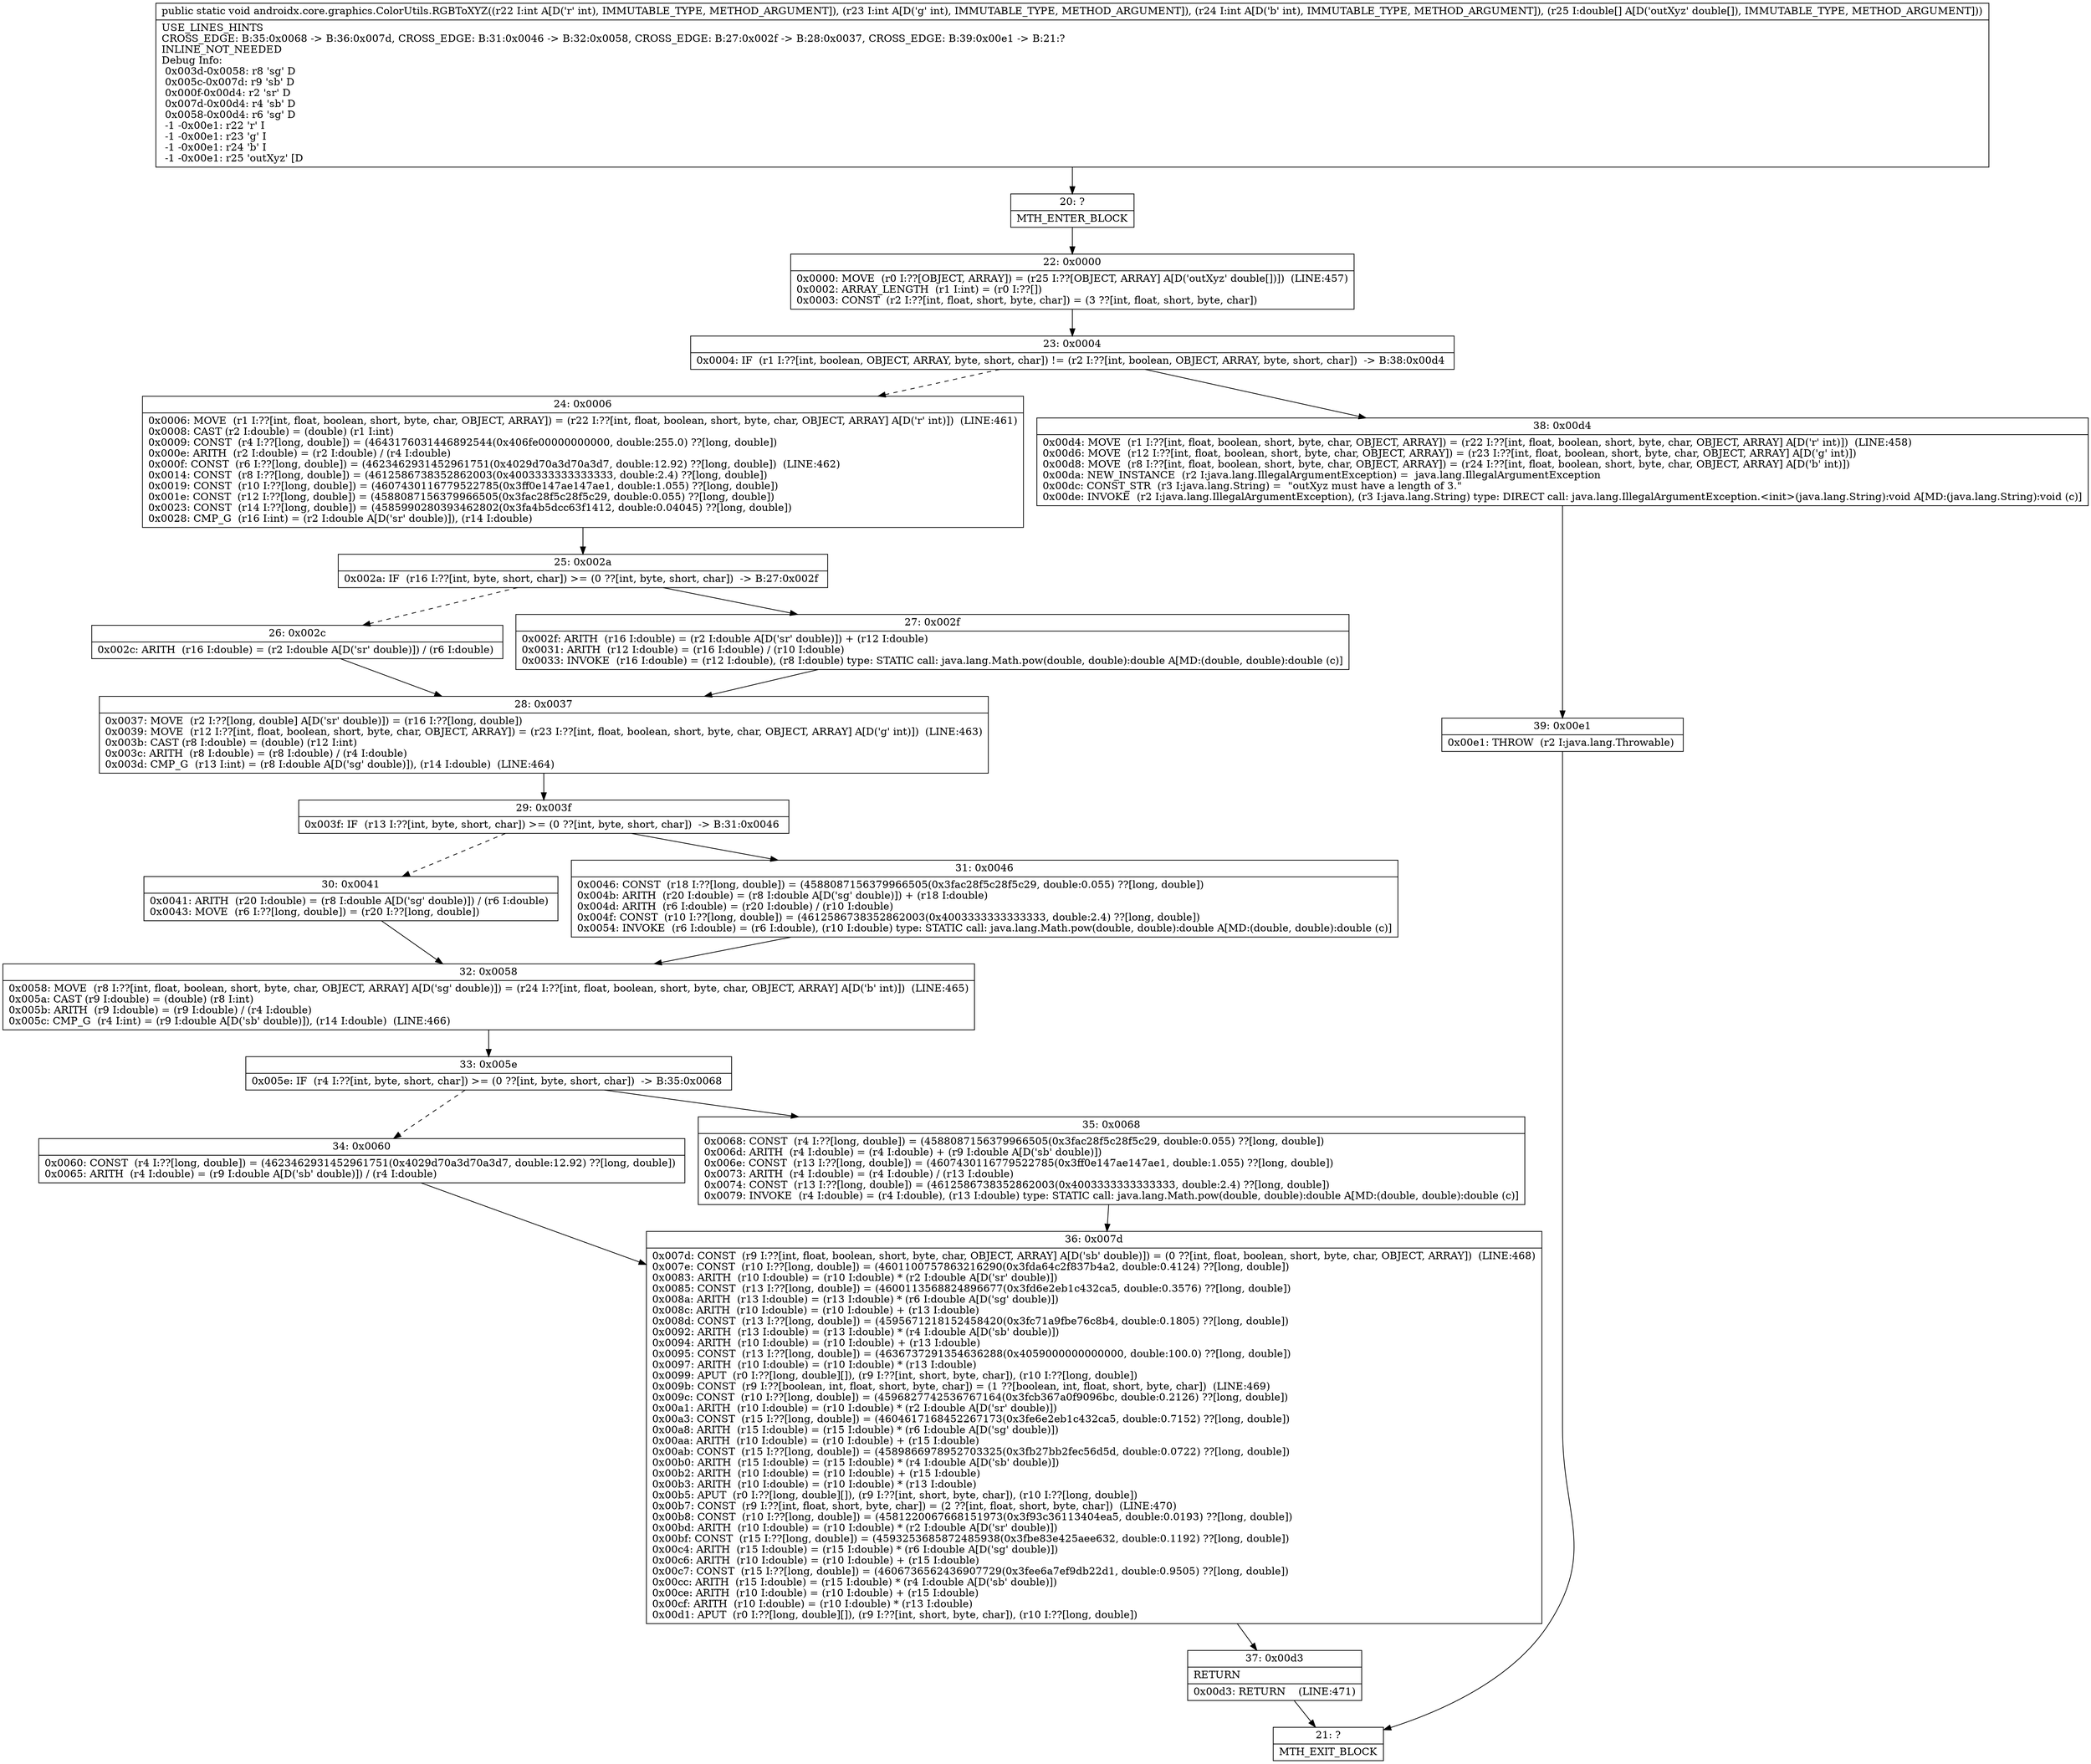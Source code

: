 digraph "CFG forandroidx.core.graphics.ColorUtils.RGBToXYZ(III[D)V" {
Node_20 [shape=record,label="{20\:\ ?|MTH_ENTER_BLOCK\l}"];
Node_22 [shape=record,label="{22\:\ 0x0000|0x0000: MOVE  (r0 I:??[OBJECT, ARRAY]) = (r25 I:??[OBJECT, ARRAY] A[D('outXyz' double[])])  (LINE:457)\l0x0002: ARRAY_LENGTH  (r1 I:int) = (r0 I:??[]) \l0x0003: CONST  (r2 I:??[int, float, short, byte, char]) = (3 ??[int, float, short, byte, char]) \l}"];
Node_23 [shape=record,label="{23\:\ 0x0004|0x0004: IF  (r1 I:??[int, boolean, OBJECT, ARRAY, byte, short, char]) != (r2 I:??[int, boolean, OBJECT, ARRAY, byte, short, char])  \-\> B:38:0x00d4 \l}"];
Node_24 [shape=record,label="{24\:\ 0x0006|0x0006: MOVE  (r1 I:??[int, float, boolean, short, byte, char, OBJECT, ARRAY]) = (r22 I:??[int, float, boolean, short, byte, char, OBJECT, ARRAY] A[D('r' int)])  (LINE:461)\l0x0008: CAST (r2 I:double) = (double) (r1 I:int) \l0x0009: CONST  (r4 I:??[long, double]) = (4643176031446892544(0x406fe00000000000, double:255.0) ??[long, double]) \l0x000e: ARITH  (r2 I:double) = (r2 I:double) \/ (r4 I:double) \l0x000f: CONST  (r6 I:??[long, double]) = (4623462931452961751(0x4029d70a3d70a3d7, double:12.92) ??[long, double])  (LINE:462)\l0x0014: CONST  (r8 I:??[long, double]) = (4612586738352862003(0x4003333333333333, double:2.4) ??[long, double]) \l0x0019: CONST  (r10 I:??[long, double]) = (4607430116779522785(0x3ff0e147ae147ae1, double:1.055) ??[long, double]) \l0x001e: CONST  (r12 I:??[long, double]) = (4588087156379966505(0x3fac28f5c28f5c29, double:0.055) ??[long, double]) \l0x0023: CONST  (r14 I:??[long, double]) = (4585990280393462802(0x3fa4b5dcc63f1412, double:0.04045) ??[long, double]) \l0x0028: CMP_G  (r16 I:int) = (r2 I:double A[D('sr' double)]), (r14 I:double) \l}"];
Node_25 [shape=record,label="{25\:\ 0x002a|0x002a: IF  (r16 I:??[int, byte, short, char]) \>= (0 ??[int, byte, short, char])  \-\> B:27:0x002f \l}"];
Node_26 [shape=record,label="{26\:\ 0x002c|0x002c: ARITH  (r16 I:double) = (r2 I:double A[D('sr' double)]) \/ (r6 I:double) \l}"];
Node_28 [shape=record,label="{28\:\ 0x0037|0x0037: MOVE  (r2 I:??[long, double] A[D('sr' double)]) = (r16 I:??[long, double]) \l0x0039: MOVE  (r12 I:??[int, float, boolean, short, byte, char, OBJECT, ARRAY]) = (r23 I:??[int, float, boolean, short, byte, char, OBJECT, ARRAY] A[D('g' int)])  (LINE:463)\l0x003b: CAST (r8 I:double) = (double) (r12 I:int) \l0x003c: ARITH  (r8 I:double) = (r8 I:double) \/ (r4 I:double) \l0x003d: CMP_G  (r13 I:int) = (r8 I:double A[D('sg' double)]), (r14 I:double)  (LINE:464)\l}"];
Node_29 [shape=record,label="{29\:\ 0x003f|0x003f: IF  (r13 I:??[int, byte, short, char]) \>= (0 ??[int, byte, short, char])  \-\> B:31:0x0046 \l}"];
Node_30 [shape=record,label="{30\:\ 0x0041|0x0041: ARITH  (r20 I:double) = (r8 I:double A[D('sg' double)]) \/ (r6 I:double) \l0x0043: MOVE  (r6 I:??[long, double]) = (r20 I:??[long, double]) \l}"];
Node_32 [shape=record,label="{32\:\ 0x0058|0x0058: MOVE  (r8 I:??[int, float, boolean, short, byte, char, OBJECT, ARRAY] A[D('sg' double)]) = (r24 I:??[int, float, boolean, short, byte, char, OBJECT, ARRAY] A[D('b' int)])  (LINE:465)\l0x005a: CAST (r9 I:double) = (double) (r8 I:int) \l0x005b: ARITH  (r9 I:double) = (r9 I:double) \/ (r4 I:double) \l0x005c: CMP_G  (r4 I:int) = (r9 I:double A[D('sb' double)]), (r14 I:double)  (LINE:466)\l}"];
Node_33 [shape=record,label="{33\:\ 0x005e|0x005e: IF  (r4 I:??[int, byte, short, char]) \>= (0 ??[int, byte, short, char])  \-\> B:35:0x0068 \l}"];
Node_34 [shape=record,label="{34\:\ 0x0060|0x0060: CONST  (r4 I:??[long, double]) = (4623462931452961751(0x4029d70a3d70a3d7, double:12.92) ??[long, double]) \l0x0065: ARITH  (r4 I:double) = (r9 I:double A[D('sb' double)]) \/ (r4 I:double) \l}"];
Node_36 [shape=record,label="{36\:\ 0x007d|0x007d: CONST  (r9 I:??[int, float, boolean, short, byte, char, OBJECT, ARRAY] A[D('sb' double)]) = (0 ??[int, float, boolean, short, byte, char, OBJECT, ARRAY])  (LINE:468)\l0x007e: CONST  (r10 I:??[long, double]) = (4601100757863216290(0x3fda64c2f837b4a2, double:0.4124) ??[long, double]) \l0x0083: ARITH  (r10 I:double) = (r10 I:double) * (r2 I:double A[D('sr' double)]) \l0x0085: CONST  (r13 I:??[long, double]) = (4600113568824896677(0x3fd6e2eb1c432ca5, double:0.3576) ??[long, double]) \l0x008a: ARITH  (r13 I:double) = (r13 I:double) * (r6 I:double A[D('sg' double)]) \l0x008c: ARITH  (r10 I:double) = (r10 I:double) + (r13 I:double) \l0x008d: CONST  (r13 I:??[long, double]) = (4595671218152458420(0x3fc71a9fbe76c8b4, double:0.1805) ??[long, double]) \l0x0092: ARITH  (r13 I:double) = (r13 I:double) * (r4 I:double A[D('sb' double)]) \l0x0094: ARITH  (r10 I:double) = (r10 I:double) + (r13 I:double) \l0x0095: CONST  (r13 I:??[long, double]) = (4636737291354636288(0x4059000000000000, double:100.0) ??[long, double]) \l0x0097: ARITH  (r10 I:double) = (r10 I:double) * (r13 I:double) \l0x0099: APUT  (r0 I:??[long, double][]), (r9 I:??[int, short, byte, char]), (r10 I:??[long, double]) \l0x009b: CONST  (r9 I:??[boolean, int, float, short, byte, char]) = (1 ??[boolean, int, float, short, byte, char])  (LINE:469)\l0x009c: CONST  (r10 I:??[long, double]) = (4596827742536767164(0x3fcb367a0f9096bc, double:0.2126) ??[long, double]) \l0x00a1: ARITH  (r10 I:double) = (r10 I:double) * (r2 I:double A[D('sr' double)]) \l0x00a3: CONST  (r15 I:??[long, double]) = (4604617168452267173(0x3fe6e2eb1c432ca5, double:0.7152) ??[long, double]) \l0x00a8: ARITH  (r15 I:double) = (r15 I:double) * (r6 I:double A[D('sg' double)]) \l0x00aa: ARITH  (r10 I:double) = (r10 I:double) + (r15 I:double) \l0x00ab: CONST  (r15 I:??[long, double]) = (4589866978952703325(0x3fb27bb2fec56d5d, double:0.0722) ??[long, double]) \l0x00b0: ARITH  (r15 I:double) = (r15 I:double) * (r4 I:double A[D('sb' double)]) \l0x00b2: ARITH  (r10 I:double) = (r10 I:double) + (r15 I:double) \l0x00b3: ARITH  (r10 I:double) = (r10 I:double) * (r13 I:double) \l0x00b5: APUT  (r0 I:??[long, double][]), (r9 I:??[int, short, byte, char]), (r10 I:??[long, double]) \l0x00b7: CONST  (r9 I:??[int, float, short, byte, char]) = (2 ??[int, float, short, byte, char])  (LINE:470)\l0x00b8: CONST  (r10 I:??[long, double]) = (4581220067668151973(0x3f93c36113404ea5, double:0.0193) ??[long, double]) \l0x00bd: ARITH  (r10 I:double) = (r10 I:double) * (r2 I:double A[D('sr' double)]) \l0x00bf: CONST  (r15 I:??[long, double]) = (4593253685872485938(0x3fbe83e425aee632, double:0.1192) ??[long, double]) \l0x00c4: ARITH  (r15 I:double) = (r15 I:double) * (r6 I:double A[D('sg' double)]) \l0x00c6: ARITH  (r10 I:double) = (r10 I:double) + (r15 I:double) \l0x00c7: CONST  (r15 I:??[long, double]) = (4606736562436907729(0x3fee6a7ef9db22d1, double:0.9505) ??[long, double]) \l0x00cc: ARITH  (r15 I:double) = (r15 I:double) * (r4 I:double A[D('sb' double)]) \l0x00ce: ARITH  (r10 I:double) = (r10 I:double) + (r15 I:double) \l0x00cf: ARITH  (r10 I:double) = (r10 I:double) * (r13 I:double) \l0x00d1: APUT  (r0 I:??[long, double][]), (r9 I:??[int, short, byte, char]), (r10 I:??[long, double]) \l}"];
Node_37 [shape=record,label="{37\:\ 0x00d3|RETURN\l|0x00d3: RETURN    (LINE:471)\l}"];
Node_21 [shape=record,label="{21\:\ ?|MTH_EXIT_BLOCK\l}"];
Node_35 [shape=record,label="{35\:\ 0x0068|0x0068: CONST  (r4 I:??[long, double]) = (4588087156379966505(0x3fac28f5c28f5c29, double:0.055) ??[long, double]) \l0x006d: ARITH  (r4 I:double) = (r4 I:double) + (r9 I:double A[D('sb' double)]) \l0x006e: CONST  (r13 I:??[long, double]) = (4607430116779522785(0x3ff0e147ae147ae1, double:1.055) ??[long, double]) \l0x0073: ARITH  (r4 I:double) = (r4 I:double) \/ (r13 I:double) \l0x0074: CONST  (r13 I:??[long, double]) = (4612586738352862003(0x4003333333333333, double:2.4) ??[long, double]) \l0x0079: INVOKE  (r4 I:double) = (r4 I:double), (r13 I:double) type: STATIC call: java.lang.Math.pow(double, double):double A[MD:(double, double):double (c)]\l}"];
Node_31 [shape=record,label="{31\:\ 0x0046|0x0046: CONST  (r18 I:??[long, double]) = (4588087156379966505(0x3fac28f5c28f5c29, double:0.055) ??[long, double]) \l0x004b: ARITH  (r20 I:double) = (r8 I:double A[D('sg' double)]) + (r18 I:double) \l0x004d: ARITH  (r6 I:double) = (r20 I:double) \/ (r10 I:double) \l0x004f: CONST  (r10 I:??[long, double]) = (4612586738352862003(0x4003333333333333, double:2.4) ??[long, double]) \l0x0054: INVOKE  (r6 I:double) = (r6 I:double), (r10 I:double) type: STATIC call: java.lang.Math.pow(double, double):double A[MD:(double, double):double (c)]\l}"];
Node_27 [shape=record,label="{27\:\ 0x002f|0x002f: ARITH  (r16 I:double) = (r2 I:double A[D('sr' double)]) + (r12 I:double) \l0x0031: ARITH  (r12 I:double) = (r16 I:double) \/ (r10 I:double) \l0x0033: INVOKE  (r16 I:double) = (r12 I:double), (r8 I:double) type: STATIC call: java.lang.Math.pow(double, double):double A[MD:(double, double):double (c)]\l}"];
Node_38 [shape=record,label="{38\:\ 0x00d4|0x00d4: MOVE  (r1 I:??[int, float, boolean, short, byte, char, OBJECT, ARRAY]) = (r22 I:??[int, float, boolean, short, byte, char, OBJECT, ARRAY] A[D('r' int)])  (LINE:458)\l0x00d6: MOVE  (r12 I:??[int, float, boolean, short, byte, char, OBJECT, ARRAY]) = (r23 I:??[int, float, boolean, short, byte, char, OBJECT, ARRAY] A[D('g' int)]) \l0x00d8: MOVE  (r8 I:??[int, float, boolean, short, byte, char, OBJECT, ARRAY]) = (r24 I:??[int, float, boolean, short, byte, char, OBJECT, ARRAY] A[D('b' int)]) \l0x00da: NEW_INSTANCE  (r2 I:java.lang.IllegalArgumentException) =  java.lang.IllegalArgumentException \l0x00dc: CONST_STR  (r3 I:java.lang.String) =  \"outXyz must have a length of 3.\" \l0x00de: INVOKE  (r2 I:java.lang.IllegalArgumentException), (r3 I:java.lang.String) type: DIRECT call: java.lang.IllegalArgumentException.\<init\>(java.lang.String):void A[MD:(java.lang.String):void (c)]\l}"];
Node_39 [shape=record,label="{39\:\ 0x00e1|0x00e1: THROW  (r2 I:java.lang.Throwable) \l}"];
MethodNode[shape=record,label="{public static void androidx.core.graphics.ColorUtils.RGBToXYZ((r22 I:int A[D('r' int), IMMUTABLE_TYPE, METHOD_ARGUMENT]), (r23 I:int A[D('g' int), IMMUTABLE_TYPE, METHOD_ARGUMENT]), (r24 I:int A[D('b' int), IMMUTABLE_TYPE, METHOD_ARGUMENT]), (r25 I:double[] A[D('outXyz' double[]), IMMUTABLE_TYPE, METHOD_ARGUMENT]))  | USE_LINES_HINTS\lCROSS_EDGE: B:35:0x0068 \-\> B:36:0x007d, CROSS_EDGE: B:31:0x0046 \-\> B:32:0x0058, CROSS_EDGE: B:27:0x002f \-\> B:28:0x0037, CROSS_EDGE: B:39:0x00e1 \-\> B:21:?\lINLINE_NOT_NEEDED\lDebug Info:\l  0x003d\-0x0058: r8 'sg' D\l  0x005c\-0x007d: r9 'sb' D\l  0x000f\-0x00d4: r2 'sr' D\l  0x007d\-0x00d4: r4 'sb' D\l  0x0058\-0x00d4: r6 'sg' D\l  \-1 \-0x00e1: r22 'r' I\l  \-1 \-0x00e1: r23 'g' I\l  \-1 \-0x00e1: r24 'b' I\l  \-1 \-0x00e1: r25 'outXyz' [D\l}"];
MethodNode -> Node_20;Node_20 -> Node_22;
Node_22 -> Node_23;
Node_23 -> Node_24[style=dashed];
Node_23 -> Node_38;
Node_24 -> Node_25;
Node_25 -> Node_26[style=dashed];
Node_25 -> Node_27;
Node_26 -> Node_28;
Node_28 -> Node_29;
Node_29 -> Node_30[style=dashed];
Node_29 -> Node_31;
Node_30 -> Node_32;
Node_32 -> Node_33;
Node_33 -> Node_34[style=dashed];
Node_33 -> Node_35;
Node_34 -> Node_36;
Node_36 -> Node_37;
Node_37 -> Node_21;
Node_35 -> Node_36;
Node_31 -> Node_32;
Node_27 -> Node_28;
Node_38 -> Node_39;
Node_39 -> Node_21;
}

